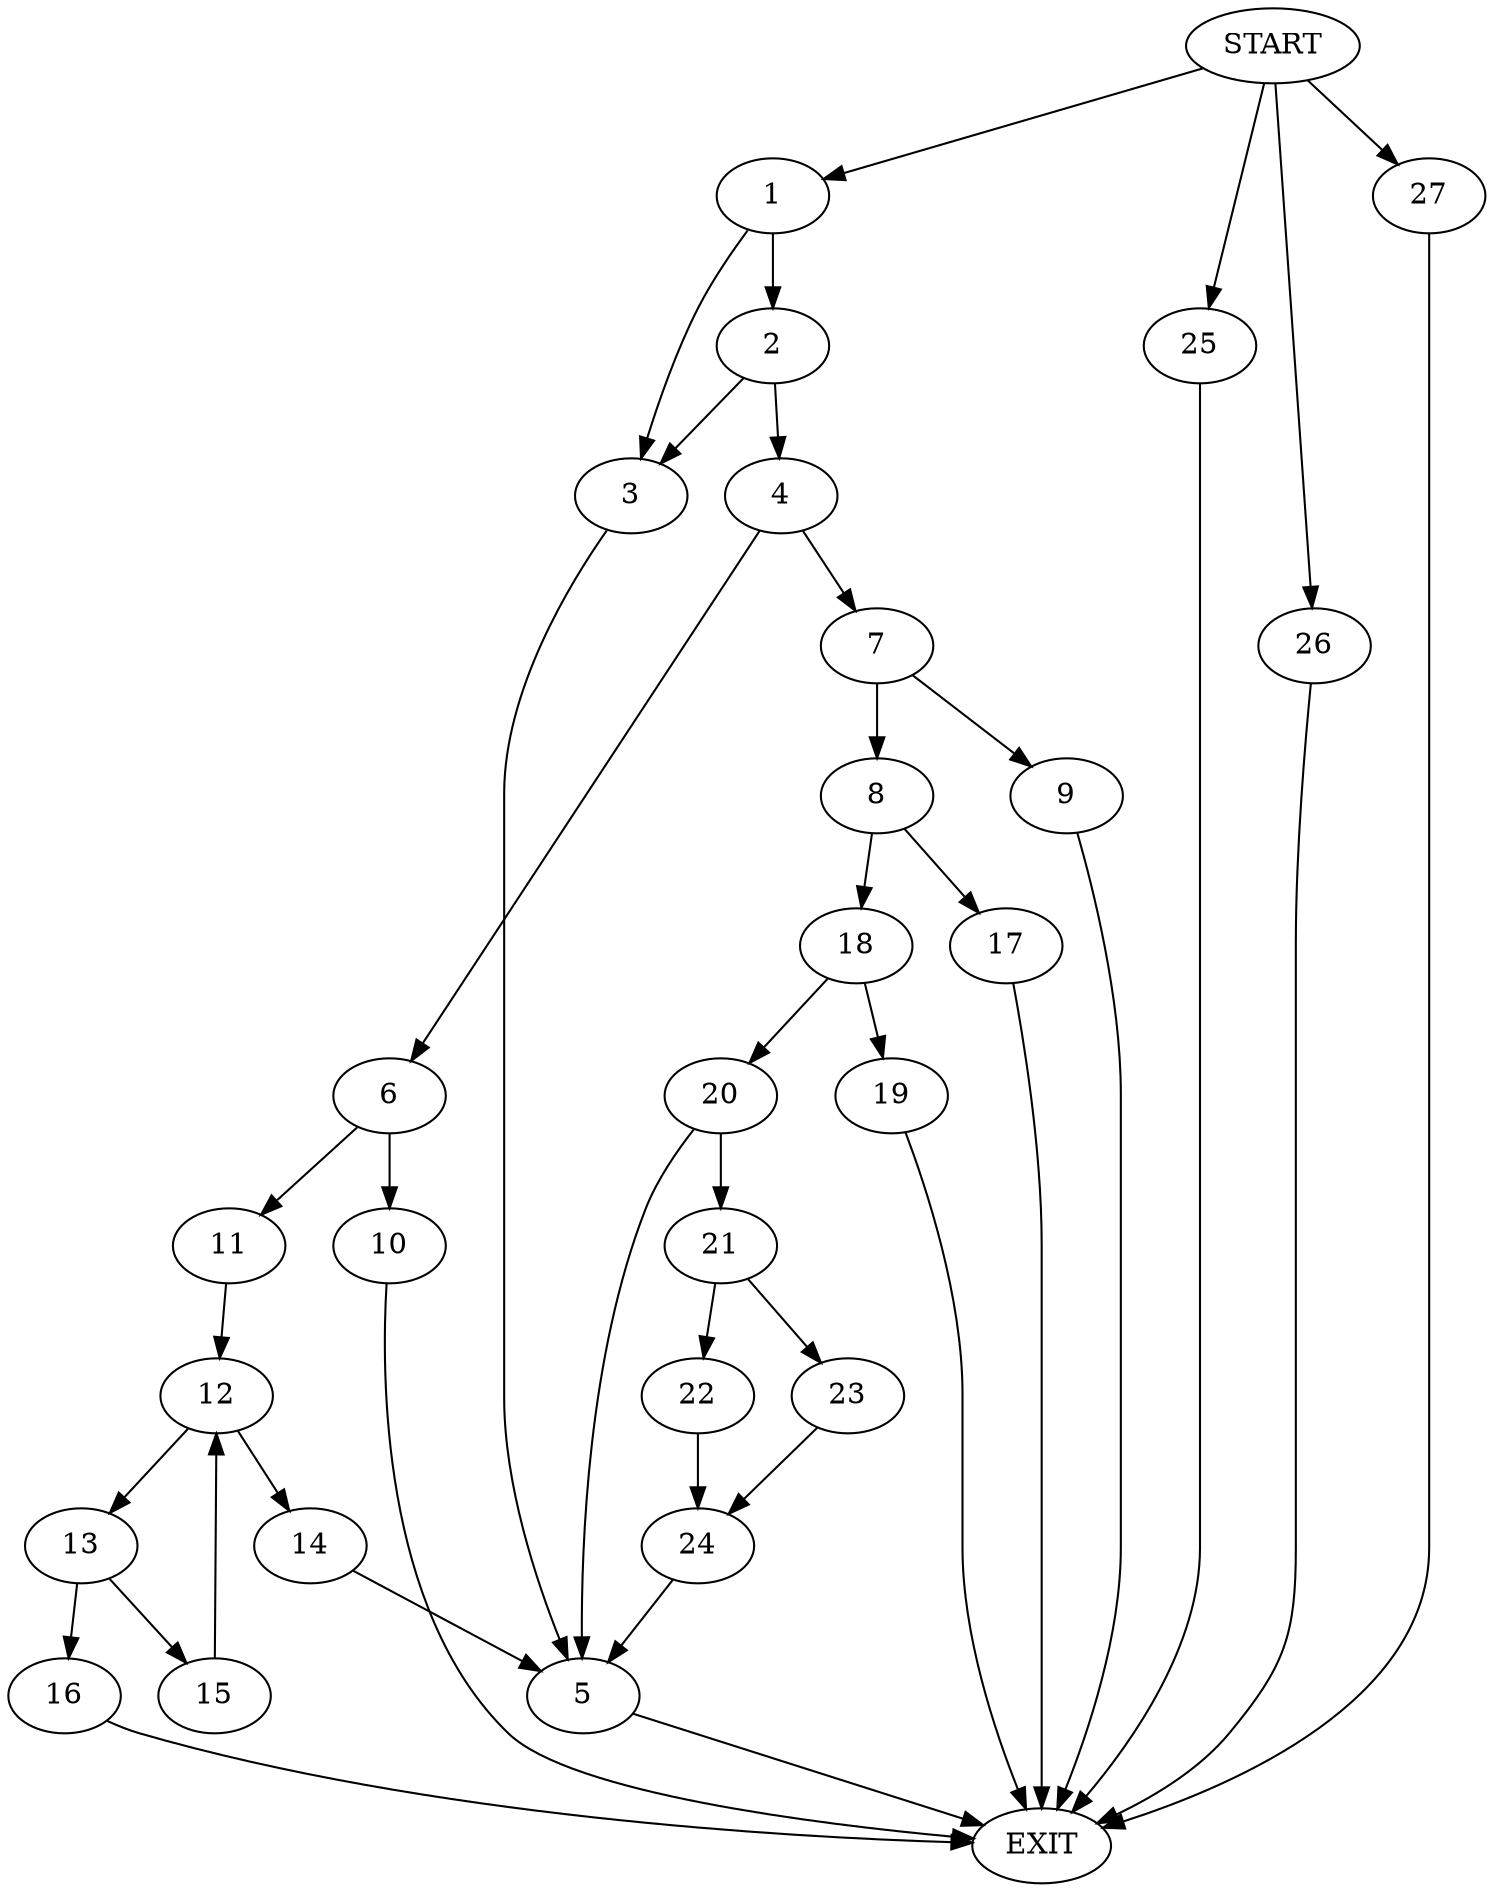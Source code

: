 digraph {
0 [label="START"]
28 [label="EXIT"]
0 -> 1
1 -> 2
1 -> 3
2 -> 4
2 -> 3
3 -> 5
4 -> 6
4 -> 7
7 -> 8
7 -> 9
6 -> 10
6 -> 11
10 -> 28
11 -> 12
12 -> 13
12 -> 14
14 -> 5
13 -> 15
13 -> 16
16 -> 28
15 -> 12
5 -> 28
9 -> 28
8 -> 17
8 -> 18
17 -> 28
18 -> 19
18 -> 20
19 -> 28
20 -> 5
20 -> 21
21 -> 22
21 -> 23
23 -> 24
22 -> 24
0 -> 25
25 -> 28
24 -> 5
0 -> 26
26 -> 28
0 -> 27
27 -> 28
}
